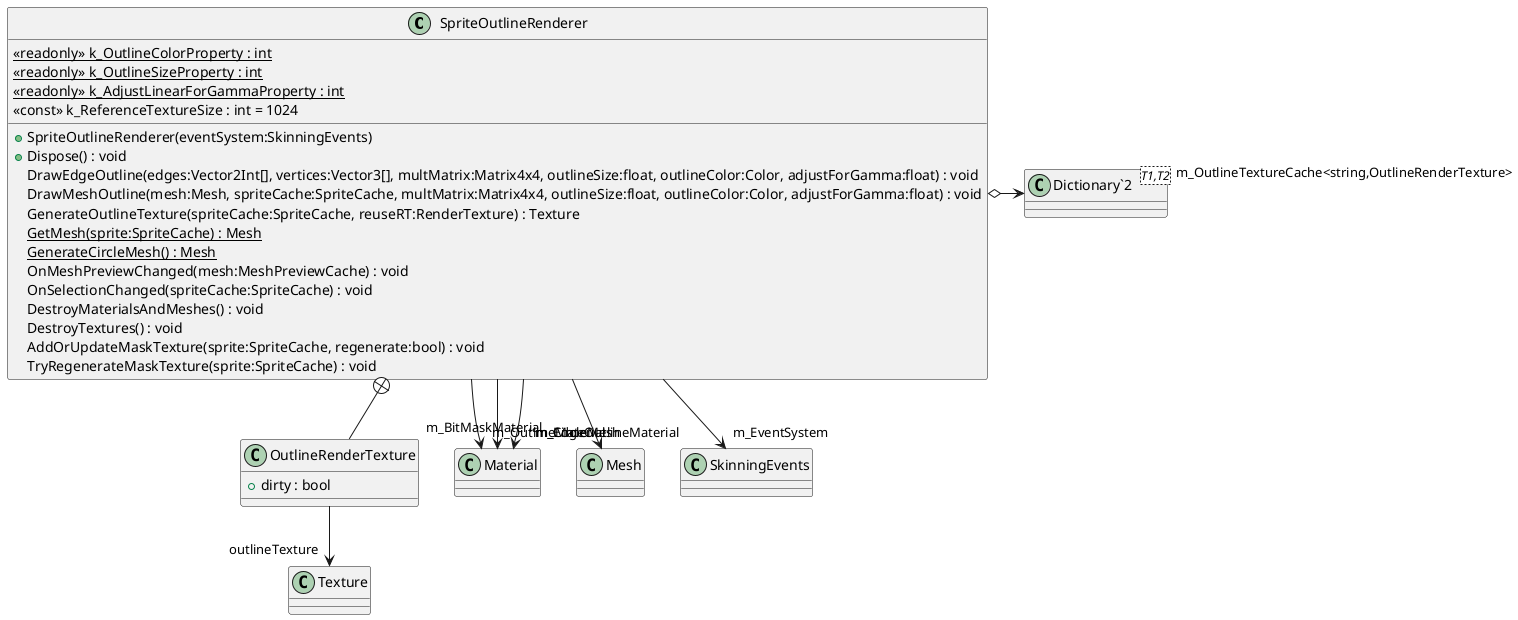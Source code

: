 @startuml
class SpriteOutlineRenderer {
    {static} <<readonly>> k_OutlineColorProperty : int
    {static} <<readonly>> k_OutlineSizeProperty : int
    {static} <<readonly>> k_AdjustLinearForGammaProperty : int
    <<const>> k_ReferenceTextureSize : int = 1024
    + SpriteOutlineRenderer(eventSystem:SkinningEvents)
    + Dispose() : void
    DrawEdgeOutline(edges:Vector2Int[], vertices:Vector3[], multMatrix:Matrix4x4, outlineSize:float, outlineColor:Color, adjustForGamma:float) : void
    DrawMeshOutline(mesh:Mesh, spriteCache:SpriteCache, multMatrix:Matrix4x4, outlineSize:float, outlineColor:Color, adjustForGamma:float) : void
    GenerateOutlineTexture(spriteCache:SpriteCache, reuseRT:RenderTexture) : Texture
    {static} GetMesh(sprite:SpriteCache) : Mesh
    {static} GenerateCircleMesh() : Mesh
    OnMeshPreviewChanged(mesh:MeshPreviewCache) : void
    OnSelectionChanged(spriteCache:SpriteCache) : void
    DestroyMaterialsAndMeshes() : void
    DestroyTextures() : void
    AddOrUpdateMaskTexture(sprite:SpriteCache, regenerate:bool) : void
    TryRegenerateMaskTexture(sprite:SpriteCache) : void
}
class OutlineRenderTexture {
    + dirty : bool
}
class "Dictionary`2"<T1,T2> {
}
SpriteOutlineRenderer --> "m_OutlineMaterial" Material
SpriteOutlineRenderer --> "m_BitMaskMaterial" Material
SpriteOutlineRenderer --> "m_EdgeOutlineMaterial" Material
SpriteOutlineRenderer --> "m_CircleMesh" Mesh
SpriteOutlineRenderer o-> "m_OutlineTextureCache<string,OutlineRenderTexture>" "Dictionary`2"
SpriteOutlineRenderer --> "m_EventSystem" SkinningEvents
SpriteOutlineRenderer +-- OutlineRenderTexture
OutlineRenderTexture --> "outlineTexture" Texture
@enduml
